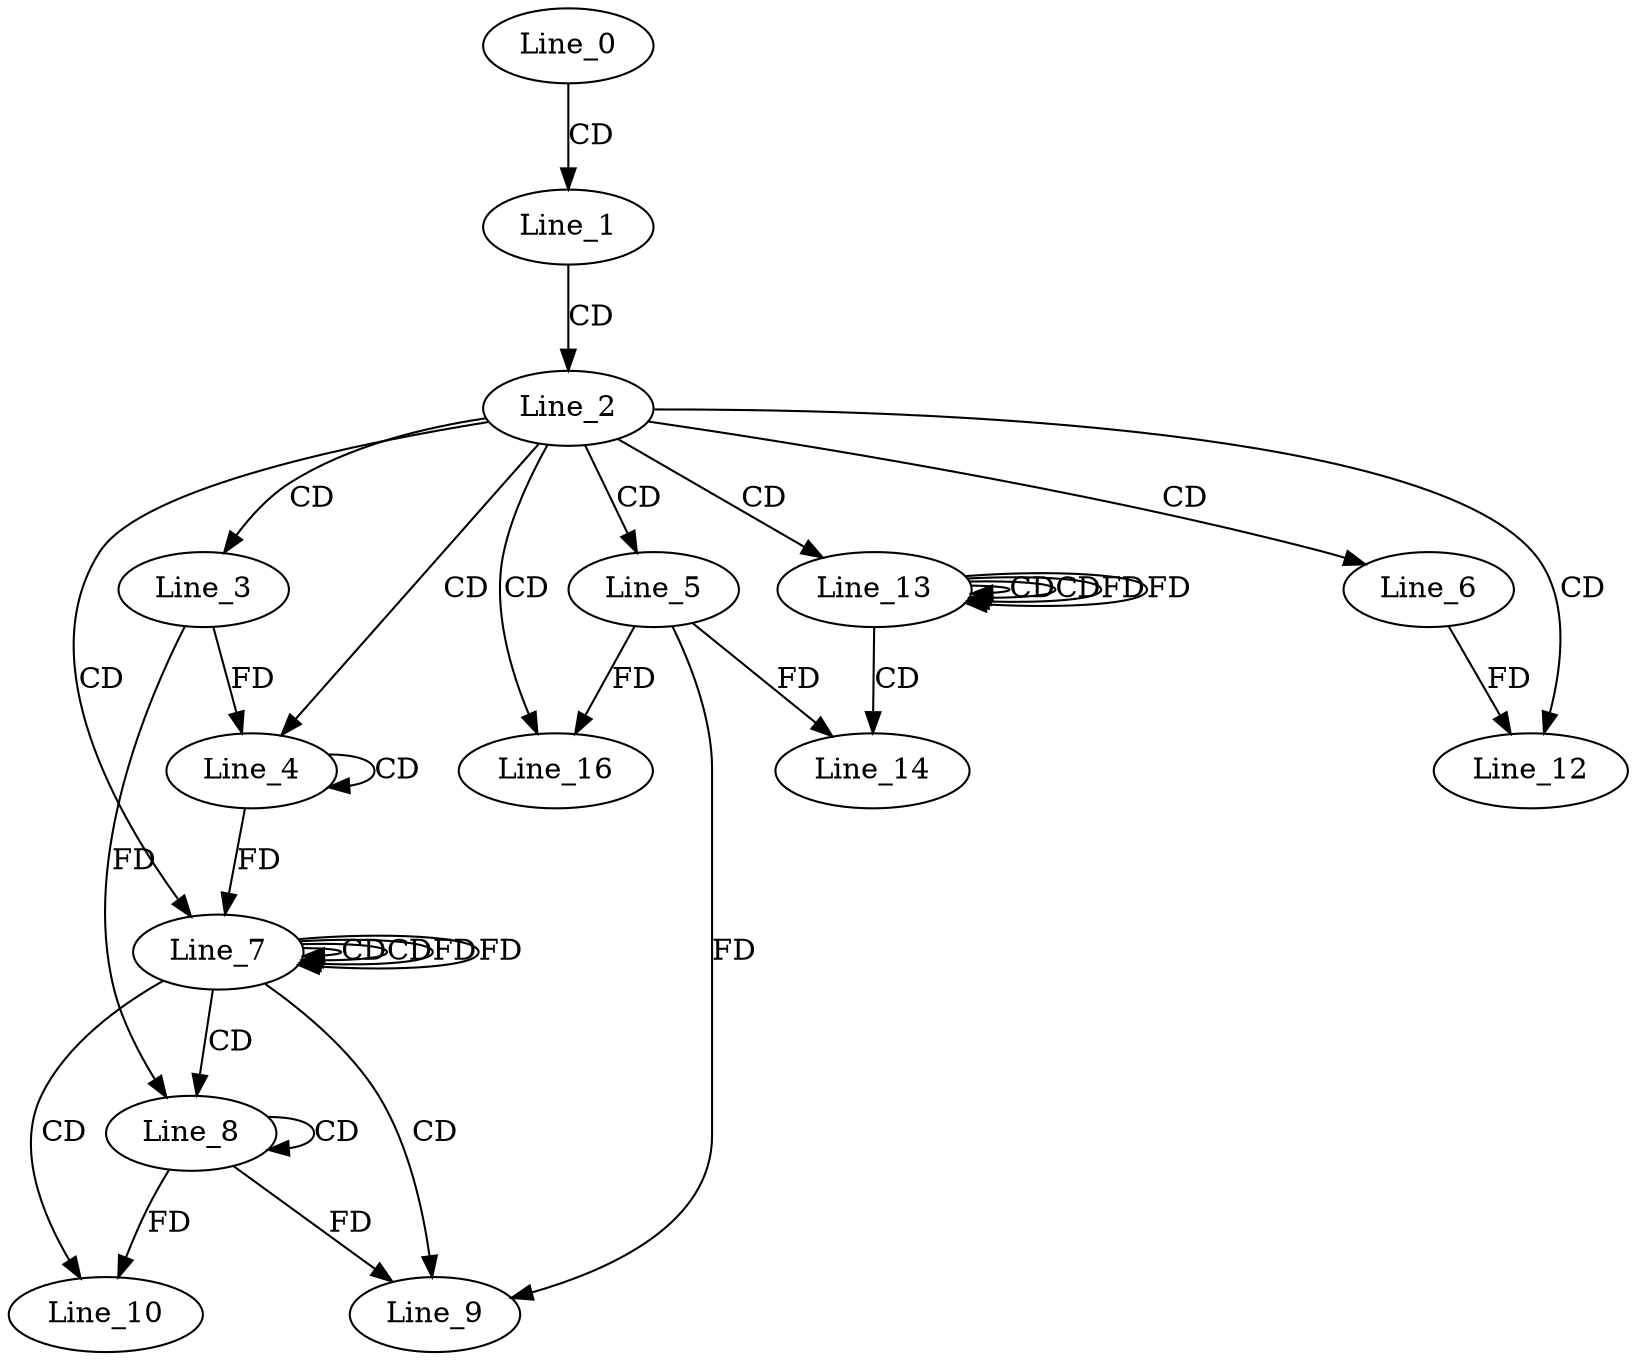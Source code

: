 digraph G {
  Line_0;
  Line_1;
  Line_2;
  Line_3;
  Line_4;
  Line_4;
  Line_5;
  Line_6;
  Line_7;
  Line_7;
  Line_7;
  Line_8;
  Line_8;
  Line_9;
  Line_10;
  Line_12;
  Line_13;
  Line_13;
  Line_13;
  Line_14;
  Line_14;
  Line_16;
  Line_16;
  Line_0 -> Line_1 [ label="CD" ];
  Line_1 -> Line_2 [ label="CD" ];
  Line_2 -> Line_3 [ label="CD" ];
  Line_2 -> Line_4 [ label="CD" ];
  Line_4 -> Line_4 [ label="CD" ];
  Line_3 -> Line_4 [ label="FD" ];
  Line_2 -> Line_5 [ label="CD" ];
  Line_2 -> Line_6 [ label="CD" ];
  Line_2 -> Line_7 [ label="CD" ];
  Line_7 -> Line_7 [ label="CD" ];
  Line_4 -> Line_7 [ label="FD" ];
  Line_7 -> Line_7 [ label="CD" ];
  Line_7 -> Line_7 [ label="FD" ];
  Line_7 -> Line_8 [ label="CD" ];
  Line_8 -> Line_8 [ label="CD" ];
  Line_3 -> Line_8 [ label="FD" ];
  Line_7 -> Line_9 [ label="CD" ];
  Line_5 -> Line_9 [ label="FD" ];
  Line_8 -> Line_9 [ label="FD" ];
  Line_7 -> Line_10 [ label="CD" ];
  Line_8 -> Line_10 [ label="FD" ];
  Line_2 -> Line_12 [ label="CD" ];
  Line_6 -> Line_12 [ label="FD" ];
  Line_2 -> Line_13 [ label="CD" ];
  Line_13 -> Line_13 [ label="CD" ];
  Line_13 -> Line_13 [ label="CD" ];
  Line_13 -> Line_13 [ label="FD" ];
  Line_13 -> Line_14 [ label="CD" ];
  Line_5 -> Line_14 [ label="FD" ];
  Line_2 -> Line_16 [ label="CD" ];
  Line_5 -> Line_16 [ label="FD" ];
  Line_7 -> Line_7 [ label="FD" ];
  Line_13 -> Line_13 [ label="FD" ];
}
